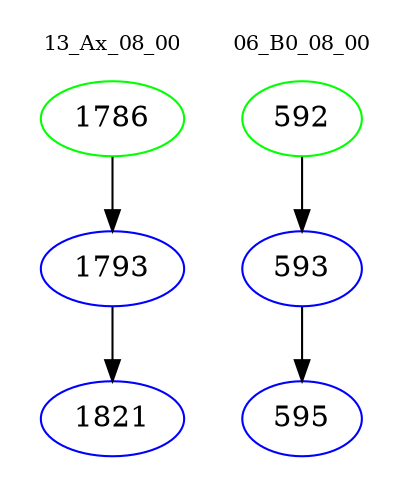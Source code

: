 digraph{
subgraph cluster_0 {
color = white
label = "13_Ax_08_00";
fontsize=10;
T0_1786 [label="1786", color="green"]
T0_1786 -> T0_1793 [color="black"]
T0_1793 [label="1793", color="blue"]
T0_1793 -> T0_1821 [color="black"]
T0_1821 [label="1821", color="blue"]
}
subgraph cluster_1 {
color = white
label = "06_B0_08_00";
fontsize=10;
T1_592 [label="592", color="green"]
T1_592 -> T1_593 [color="black"]
T1_593 [label="593", color="blue"]
T1_593 -> T1_595 [color="black"]
T1_595 [label="595", color="blue"]
}
}
